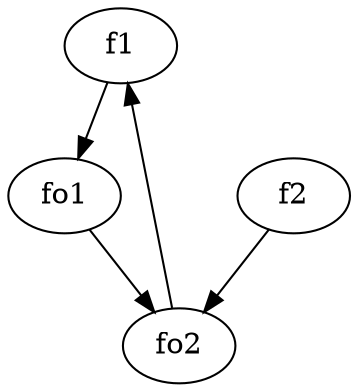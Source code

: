 strict digraph  {
f1;
f2;
fo1;
fo2;
f1 -> fo1  [weight=2];
f2 -> fo2  [weight=2];
fo1 -> fo2  [weight=2];
fo2 -> f1  [weight=2];
}
